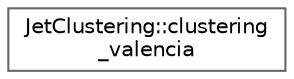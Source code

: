 digraph "Graphical Class Hierarchy"
{
 // LATEX_PDF_SIZE
  bgcolor="transparent";
  edge [fontname=Helvetica,fontsize=10,labelfontname=Helvetica,labelfontsize=10];
  node [fontname=Helvetica,fontsize=10,shape=box,height=0.2,width=0.4];
  rankdir="LR";
  Node0 [id="Node000000",label="JetClustering::clustering\l_valencia",height=0.2,width=0.4,color="grey40", fillcolor="white", style="filled",URL="$structJetClustering_1_1clustering__valencia.html",tooltip="Jet Clustering interface for valencia."];
}
